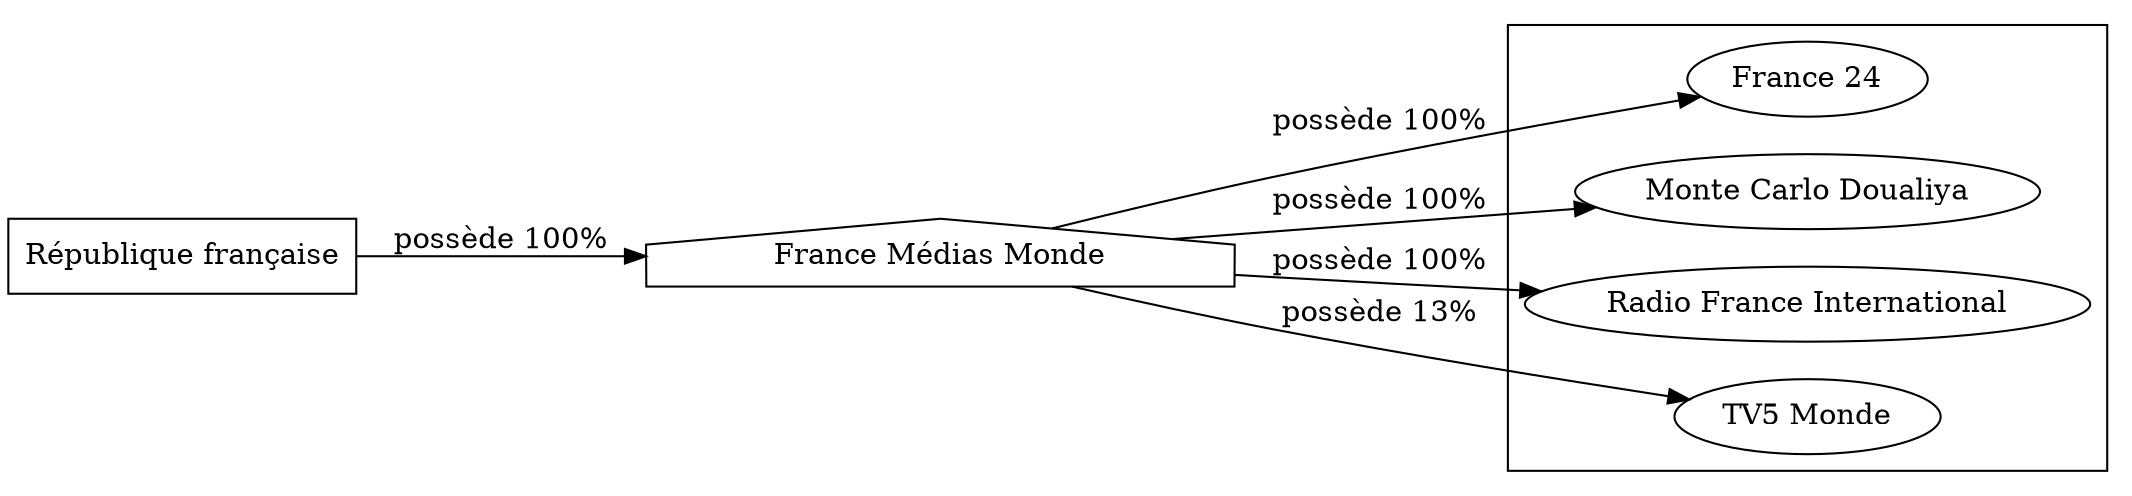 digraph {
  rankdir=LR;
  subgraph roots {
    
      "republique-francaise-128"[label="République française" shape=box]
    
  }

  
    "france-medias-monde-133"[label="France Médias Monde" shape=house]
  

  subgraph clusterLeaves {
    
      "france-24-139"[label="France 24"]
    
      "monte-carlo-doualiya-137"[label="Monte Carlo Doualiya"]
    
      "radio-france-international-138"[label="Radio France International"]
    
      "tv5-monde-140"[label="TV5 Monde"]
    
  }

  
    "republique-francaise-128" -> "france-medias-monde-133" [
      label="possède 100%"
    ]
  
    "france-medias-monde-133" -> "france-24-139" [
      label="possède 100%"
    ]
  
    "france-medias-monde-133" -> "monte-carlo-doualiya-137" [
      label="possède 100%"
    ]
  
    "france-medias-monde-133" -> "radio-france-international-138" [
      label="possède 100%"
    ]
  
    "france-medias-monde-133" -> "tv5-monde-140" [
      label="possède 13%"
    ]
  
}
